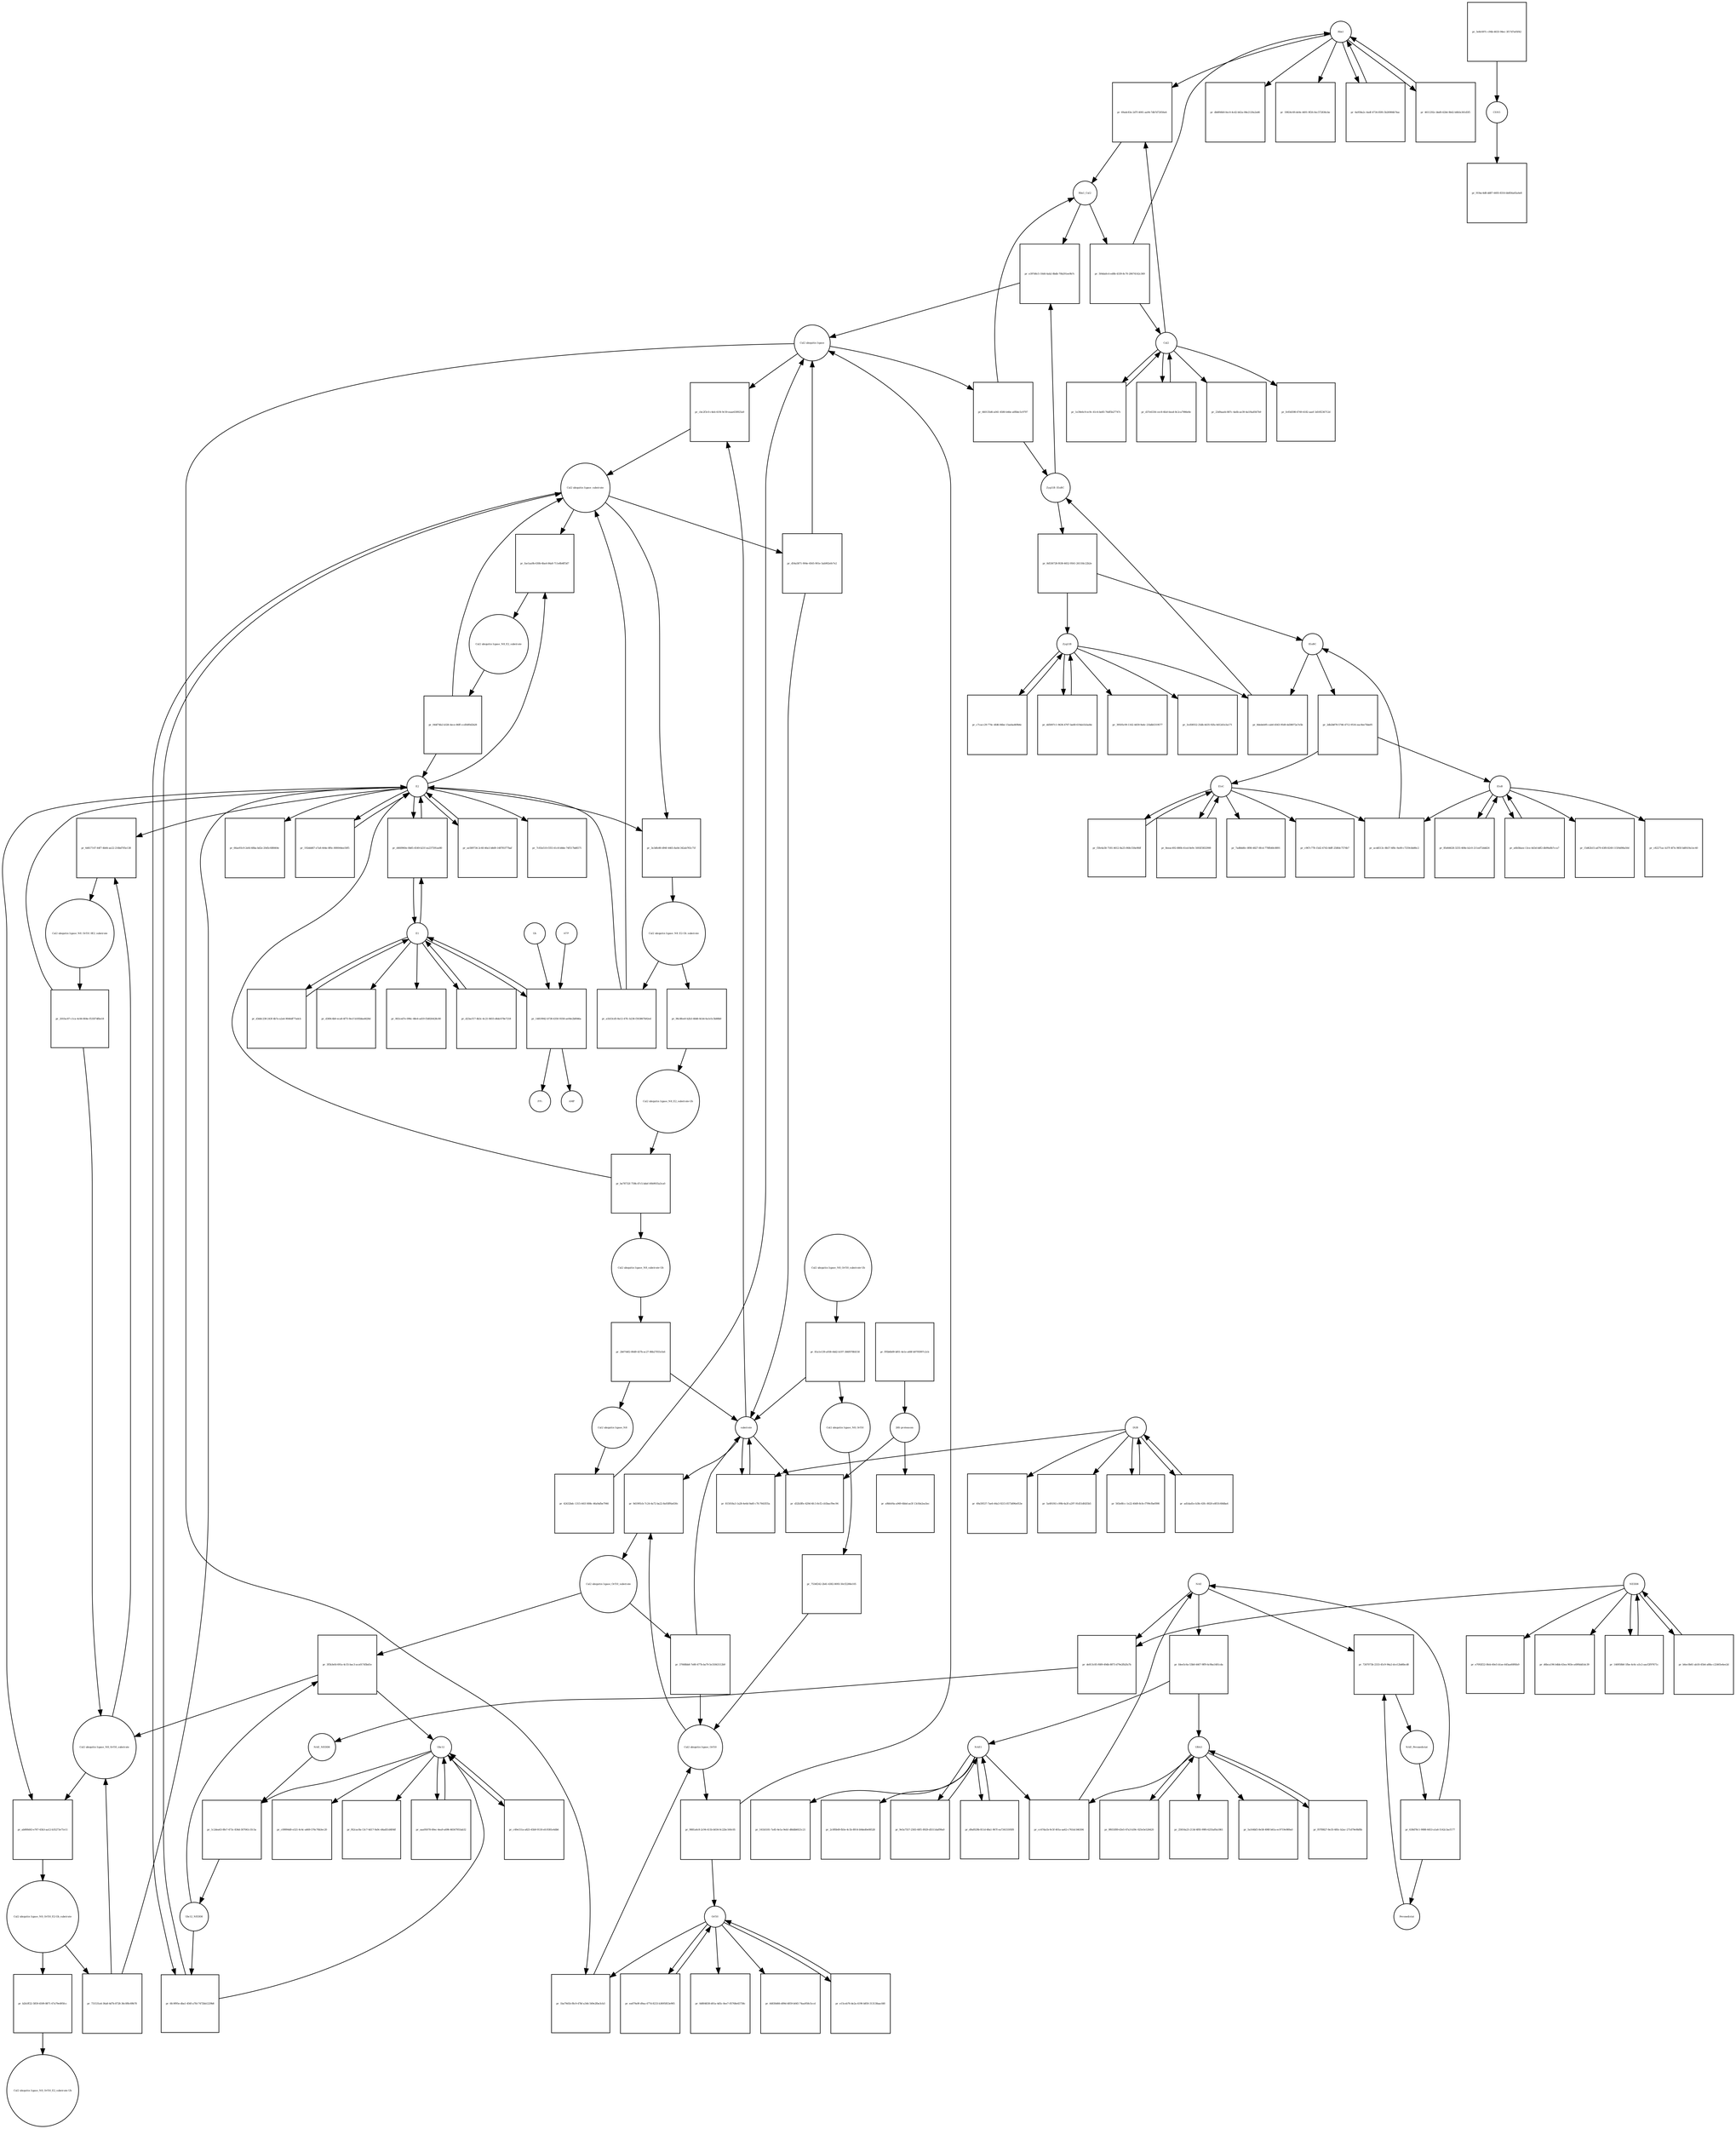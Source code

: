 strict digraph  {
Rbx1 [annotation="", bipartite=0, cls=macromolecule, fontsize=4, label=Rbx1, shape=circle];
"pr_69adc83e-2d7f-4001-aa94-7db7d72056e4" [annotation="", bipartite=1, cls=process, fontsize=4, label="pr_69adc83e-2d7f-4001-aa94-7db7d72056e4", shape=square];
Cul2 [annotation="", bipartite=0, cls=macromolecule, fontsize=4, label=Cul2, shape=circle];
Rbx1_Cul2 [annotation="", bipartite=0, cls=complex, fontsize=4, label=Rbx1_Cul2, shape=circle];
"Cul2 ubiquitin ligase_N8_Orf10_substrate" [annotation="", bipartite=0, cls=complex, fontsize=4, label="Cul2 ubiquitin ligase_N8_Orf10_substrate", shape=circle];
"pr_6d617147-44f7-4b64-ae22-216bd705e138" [annotation="", bipartite=1, cls=process, fontsize=4, label="pr_6d617147-44f7-4b64-ae22-216bd705e138", shape=square];
E2 [annotation="", bipartite=0, cls=macromolecule, fontsize=4, label=E2, shape=circle];
"Cul2 ubiquitin ligase_N8_Orf10_0E2_substrate" [annotation="", bipartite=0, cls=complex, fontsize=4, label="Cul2 ubiquitin ligase_N8_Orf10_0E2_substrate", shape=circle];
"Cul2 ubiquitin ligase_substrate" [annotation="", bipartite=0, cls=complex, fontsize=4, label="Cul2 ubiquitin ligase_substrate", shape=circle];
"pr_fae1aa9b-630b-4ba4-84a8-711e8b4ff3d7" [annotation="", bipartite=1, cls=process, fontsize=4, label="pr_fae1aa9b-630b-4ba4-84a8-711e8b4ff3d7", shape=square];
"Cul2 ubiquitin ligase_N8_E2_substrate" [annotation="", bipartite=0, cls=complex, fontsize=4, label="Cul2 ubiquitin ligase_N8_E2_substrate", shape=circle];
"Cul2 ubiquitin ligase_Orf10" [annotation="", bipartite=0, cls=complex, fontsize=4, label="Cul2 ubiquitin ligase_Orf10", shape=circle];
"pr_9d1995cb-7c24-4a72-ba22-8a93ff6a630c" [annotation="", bipartite=1, cls=process, fontsize=4, label="pr_9d1995cb-7c24-4a72-ba22-8a93ff6a630c", shape=square];
substrate [annotation="", bipartite=0, cls=macromolecule, fontsize=4, label=substrate, shape=circle];
"Cul2 ubiquitin ligase_Orf10_substrate" [annotation="", bipartite=0, cls=complex, fontsize=4, label="Cul2 ubiquitin ligase_Orf10_substrate", shape=circle];
"pr_3f5b3efd-691a-4c55-bac3-aca017d5bd1e" [annotation="", bipartite=1, cls=process, fontsize=4, label="pr_3f5b3efd-691a-4c55-bac3-aca017d5bd1e", shape=square];
Ubc12_NEDD8 [annotation="", bipartite=0, cls=complex, fontsize=4, label=Ubc12_NEDD8, shape=circle];
Ubc12 [annotation="", bipartite=0, cls=macromolecule, fontsize=4, label=Ubc12, shape=circle];
"pr_cbc2f3c0-c4eb-41f4-9c59-eaae630925a9" [annotation="", bipartite=1, cls=process, fontsize=4, label="pr_cbc2f3c0-c4eb-41f4-9c59-eaae630925a9", shape=square];
"Cul2 ubiquitin ligase" [annotation="", bipartite=0, cls=complex, fontsize=4, label="Cul2 ubiquitin ligase", shape=circle];
"pr_6fc9f95e-dba1-456f-a7fd-7472bb1229b8" [annotation="", bipartite=1, cls=process, fontsize=4, label="pr_6fc9f95e-dba1-456f-a7fd-7472bb1229b8", shape=square];
EloB [annotation="", bipartite=0, cls=macromolecule, fontsize=4, label=EloB, shape=circle];
"pr_acdd513c-8b57-4f8c-9a49-c7259cbb86c2" [annotation="", bipartite=1, cls=process, fontsize=4, label="pr_acdd513c-8b57-4f8c-9a49-c7259cbb86c2", shape=square];
EloC [annotation="", bipartite=0, cls=macromolecule, fontsize=4, label=EloC, shape=circle];
EloBC [annotation="", bipartite=0, cls=complex, fontsize=4, label=EloBC, shape=circle];
"pr_8dedeb95-cab0-4563-9549-4d38072a7e5b" [annotation="", bipartite=1, cls=process, fontsize=4, label="pr_8dedeb95-cab0-4563-9549-4d38072a7e5b", shape=square];
Zyg11B [annotation="", bipartite=0, cls=macromolecule, fontsize=4, label=Zyg11B, shape=circle];
Zyg11B_EloBC [annotation="", bipartite=0, cls=complex, fontsize=4, label=Zyg11B_EloBC, shape=circle];
"pr_e397d6c5-10d4-4ab2-8bdb-70b291ee9b7c" [annotation="", bipartite=1, cls=process, fontsize=4, label="pr_e397d6c5-10d4-4ab2-8bdb-70b291ee9b7c", shape=square];
NAE1 [annotation="", bipartite=0, cls=macromolecule, fontsize=4, label=NAE1, shape=circle];
"pr_cc67da1b-9c5f-401a-aa62-c761dc546304" [annotation="", bipartite=1, cls=process, fontsize=4, label="pr_cc67da1b-9c5f-401a-aa62-c761dc546304", shape=square];
UBA3 [annotation="", bipartite=0, cls=macromolecule, fontsize=4, label=UBA3, shape=circle];
NAE [annotation="", bipartite=0, cls=complex, fontsize=4, label=NAE, shape=circle];
"pr_7267073b-2333-45c9-94a2-dce12bd6bcd8" [annotation="", bipartite=1, cls=process, fontsize=4, label="pr_7267073b-2333-45c9-94a2-dce12bd6bcd8", shape=square];
Pevonedistat [annotation="", bipartite=0, cls="simple chemical", fontsize=4, label=Pevonedistat, shape=circle];
NAE_Pevonedistat [annotation="", bipartite=0, cls=complex, fontsize=4, label=NAE_Pevonedistat, shape=circle];
NEDD8 [annotation="", bipartite=0, cls=macromolecule, fontsize=4, label=NEDD8, shape=circle];
"pr_de813c85-f689-49db-8873-d79e2fb2fa7b" [annotation="", bipartite=1, cls=process, fontsize=4, label="pr_de813c85-f689-49db-8873-d79e2fb2fa7b", shape=square];
NAE_NEDD8 [annotation="", bipartite=0, cls=complex, fontsize=4, label=NAE_NEDD8, shape=circle];
"pr_1ba79d1b-f8c9-47bf-a344-549e2fbe3cb3" [annotation="", bipartite=1, cls=process, fontsize=4, label="pr_1ba79d1b-f8c9-47bf-a344-549e2fbe3cb3", shape=square];
Orf10 [annotation="", bipartite=0, cls=macromolecule, fontsize=4, label=Orf10, shape=circle];
"pr_1c2dea63-8fe7-473c-834d-307041c1fc5a" [annotation="", bipartite=1, cls=process, fontsize=4, label="pr_1c2dea63-8fe7-473c-834d-307041c1fc5a", shape=square];
"26S-proteasom" [annotation="", bipartite=0, cls=complex, fontsize=4, label="26S-proteasom", shape=circle];
"pr_a9bfef4a-a949-4bbd-ae3f-13cfde2ea5ec" [annotation="", bipartite=1, cls=process, fontsize=4, label="pr_a9bfef4a-a949-4bbd-ae3f-13cfde2ea5ec", shape=square];
CSN5 [annotation="", bipartite=0, cls=complex, fontsize=4, label=CSN5, shape=circle];
"pr_919ac4d8-dd87-4493-8316-bb856a65a4e8" [annotation="", bipartite=1, cls=process, fontsize=4, label="pr_919ac4d8-dd87-4493-8316-bb856a65a4e8", shape=square];
"pr_23d9aaeb-887c-4a6b-ae39-4a1f4a8567b9" [annotation="", bipartite=1, cls=process, fontsize=4, label="pr_23d9aaeb-887c-4a6b-ae39-4a1f4a8567b9", shape=square];
"pr_fe93d598-6749-4182-aaef-3d10f236712d" [annotation="", bipartite=1, cls=process, fontsize=4, label="pr_fe93d598-6749-4182-aaef-3d10f236712d", shape=square];
DUB [annotation="", bipartite=0, cls=macromolecule, fontsize=4, label=DUB, shape=circle];
"pr_49a59537-7ae6-44a3-9215-0573d96e053e" [annotation="", bipartite=1, cls=process, fontsize=4, label="pr_49a59537-7ae6-44a3-9215-0573d96e053e", shape=square];
"pr_5a491f41-c99b-4a3f-a297-91d51dfd35b5" [annotation="", bipartite=1, cls=process, fontsize=4, label="pr_5a491f41-c99b-4a3f-a297-91d51dfd35b5", shape=square];
E1 [annotation="", bipartite=0, cls=macromolecule, fontsize=4, label=E1, shape=circle];
"pr_d369c4b0-eca8-4f75-9ecf-b185bba4628d" [annotation="", bipartite=1, cls=process, fontsize=4, label="pr_d369c4b0-eca8-4f75-9ecf-b185bba4628d", shape=square];
"pr_063ced7e-096c-48e4-ad19-f3d026428c80" [annotation="", bipartite=1, cls=process, fontsize=4, label="pr_063ced7e-096c-48e4-ad19-f3d026428c80", shape=square];
"pr_7c83e510-f355-41c8-b8de-74f517bd6571" [annotation="", bipartite=1, cls=process, fontsize=4, label="pr_7c83e510-f355-41c8-b8de-74f517bd6571", shape=square];
"pr_66ae93c9-2efd-48ba-bd2e-20d5c688464c" [annotation="", bipartite=1, cls=process, fontsize=4, label="pr_66ae93c9-2efd-48ba-bd2e-20d5c688464c", shape=square];
"pr_15d62b15-ad79-43f8-8249-115f4d98a50d" [annotation="", bipartite=1, cls=process, fontsize=4, label="pr_15d62b15-ad79-43f8-8249-115f4d98a50d", shape=square];
"pr_c82271ac-b37f-4f7e-985f-bdf419a1ec40" [annotation="", bipartite=1, cls=process, fontsize=4, label="pr_c82271ac-b37f-4f7e-985f-bdf419a1ec40", shape=square];
"pr_7ad8dd0c-0f80-4827-8fcd-778fb48c8891" [annotation="", bipartite=1, cls=process, fontsize=4, label="pr_7ad8dd0c-0f80-4827-8fcd-778fb48c8891", shape=square];
"pr_c967c778-15d2-4743-8dff-258fdc7574b7" [annotation="", bipartite=1, cls=process, fontsize=4, label="pr_c967c778-15d2-4743-8dff-258fdc7574b7", shape=square];
"pr_141b5181-7a45-4e1a-9eb1-d8ddb6021c21" [annotation="", bipartite=1, cls=process, fontsize=4, label="pr_141b5181-7a45-4e1a-9eb1-d8ddb6021c21", shape=square];
"pr_2c0f0b49-fb5e-4c1b-8914-b9ded0e08528" [annotation="", bipartite=1, cls=process, fontsize=4, label="pr_2c0f0b49-fb5e-4c1b-8914-b9ded0e08528", shape=square];
"pr_e7092f22-0feb-40e5-b1ae-445aa60f6fa9" [annotation="", bipartite=1, cls=process, fontsize=4, label="pr_e7092f22-0feb-40e5-b1ae-445aa60f6fa9", shape=square];
"pr_d6bca196-b4bb-43ea-903e-a49f4dd1dc39" [annotation="", bipartite=1, cls=process, fontsize=4, label="pr_d6bca196-b4bb-43ea-903e-a49f4dd1dc39", shape=square];
"pr_0d804838-d01a-4d5c-8ee7-05768e45738c" [annotation="", bipartite=1, cls=process, fontsize=4, label="pr_0d804838-d01a-4d5c-8ee7-05768e45738c", shape=square];
"pr_44830d66-d09d-4859-b045-74aa958c5ccd" [annotation="", bipartite=1, cls=process, fontsize=4, label="pr_44830d66-d09d-4859-b045-74aa958c5ccd", shape=square];
"pr_db6f66b9-0ec0-4cd2-b62a-08e2120a2ed6" [annotation="", bipartite=1, cls=process, fontsize=4, label="pr_db6f66b9-0ec0-4cd2-b62a-08e2120a2ed6", shape=square];
"pr_19824c49-de0e-4491-9f26-0ec572836cbe" [annotation="", bipartite=1, cls=process, fontsize=4, label="pr_19824c49-de0e-4491-9f26-0ec572836cbe", shape=square];
"pr_25816a25-213d-4f85-99f6-6255af0a1861" [annotation="", bipartite=1, cls=process, fontsize=4, label="pr_25816a25-213d-4f85-99f6-6255af0a1861", shape=square];
"pr_5a164bf3-8e58-498f-b61a-ec9719e989a0" [annotation="", bipartite=1, cls=process, fontsize=4, label="pr_5a164bf3-8e58-498f-b61a-ec9719e989a0", shape=square];
"pr_c09994d0-e321-4c4c-a669-576c76b3ec20" [annotation="", bipartite=1, cls=process, fontsize=4, label="pr_c09994d0-e321-4c4c-a669-576c76b3ec20", shape=square];
"pr_f62cac8a-13c7-4d17-9a9c-d4ad51d4f46f" [annotation="", bipartite=1, cls=process, fontsize=4, label="pr_f62cac8a-13c7-4d17-9a9c-d4ad51d4f46f", shape=square];
"pr_39505c09-1162-4459-9a6c-21bdb5319577" [annotation="", bipartite=1, cls=process, fontsize=4, label="pr_39505c09-1162-4459-9a6c-21bdb5319577", shape=square];
"pr_3cd58552-25db-4435-92fa-0d12d1e3a171" [annotation="", bipartite=1, cls=process, fontsize=4, label="pr_3cd58552-25db-4435-92fa-0d12d1e3a171", shape=square];
"pr_d32b3ffe-429d-4fc3-8cf2-cb5bacf9ec94" [annotation="", bipartite=1, cls=process, fontsize=4, label="pr_d32b3ffe-429d-4fc3-8cf2-cb5bacf9ec94", shape=square];
"Cul2 ubiquitin ligase_N8_Orf10_E2-Ub_substrate" [annotation="", bipartite=0, cls=complex, fontsize=4, label="Cul2 ubiquitin ligase_N8_Orf10_E2-Ub_substrate", shape=circle];
"pr_731531a4-36a8-4d7b-8728-36c0f8c69b78" [annotation="", bipartite=1, cls=process, fontsize=4, label="pr_731531a4-36a8-4d7b-8728-36c0f8c69b78", shape=square];
"Cul2 ubiquitin ligase_N8_E2-Ub_substrate" [annotation="", bipartite=0, cls=complex, fontsize=4, label="Cul2 ubiquitin ligase_N8_E2-Ub_substrate", shape=circle];
"pr_a1b53cd5-8a12-47fc-b236-f303867b92ed" [annotation="", bipartite=1, cls=process, fontsize=4, label="pr_a1b53cd5-8a12-47fc-b236-f303867b92ed", shape=square];
"pr_815018a3-1a28-4e6d-9a6f-c7fc7643f35a" [annotation="", bipartite=1, cls=process, fontsize=4, label="pr_815018a3-1a28-4e6d-9a6f-c7fc7643f35a", shape=square];
"pr_504da0c4-ed0b-4339-8c70-20674142c369" [annotation="", bipartite=1, cls=process, fontsize=4, label="pr_504da0c4-ed0b-4339-8c70-20674142c369", shape=square];
"pr_201fac87-c1ca-4c66-804e-f535f7dfbe18" [annotation="", bipartite=1, cls=process, fontsize=4, label="pr_201fac87-c1ca-4c66-804e-f535f7dfbe18", shape=square];
"pr_044f74b2-b326-4ece-86ff-ccd56f0d2b28" [annotation="", bipartite=1, cls=process, fontsize=4, label="pr_044f74b2-b326-4ece-86ff-ccd56f0d2b28", shape=square];
"Cul2 ubiquitin ligase_N8_E2_substrate-Ub" [annotation="", bipartite=0, cls=complex, fontsize=4, label="Cul2 ubiquitin ligase_N8_E2_substrate-Ub", shape=circle];
"pr_be78732f-759b-47c5-bdef-00b9935a3ca0" [annotation="", bipartite=1, cls=process, fontsize=4, label="pr_be78732f-759b-47c5-bdef-00b9935a3ca0", shape=square];
"Cul2 ubiquitin ligase_N8_substrate-Ub" [annotation="", bipartite=0, cls=complex, fontsize=4, label="Cul2 ubiquitin ligase_N8_substrate-Ub", shape=circle];
"pr_660135d6-a041-4580-b46e-a0fbbc5c9797" [annotation="", bipartite=1, cls=process, fontsize=4, label="pr_660135d6-a041-4580-b46e-a0fbbc5c9797", shape=square];
"Cul2 ubiquitin ligase_N8" [annotation="", bipartite=0, cls=complex, fontsize=4, label="Cul2 ubiquitin ligase_N8", shape=circle];
"pr_42432bdc-1315-441f-808c-46a9afbe7946" [annotation="", bipartite=1, cls=process, fontsize=4, label="pr_42432bdc-1315-441f-808c-46a9afbe7946", shape=square];
"pr_9881a6c8-2c94-411b-b034-0c22bc160c05" [annotation="", bipartite=1, cls=process, fontsize=4, label="pr_9881a6c8-2c94-411b-b034-0c22bc160c05", shape=square];
"Cul2 ubiquitin ligase_N8_Orf10" [annotation="", bipartite=0, cls=complex, fontsize=4, label="Cul2 ubiquitin ligase_N8_Orf10", shape=circle];
"pr_7534f242-2b41-4382-8093-50cf2280e105" [annotation="", bipartite=1, cls=process, fontsize=4, label="pr_7534f242-2b41-4382-8093-50cf2280e105", shape=square];
"pr_37668bb8-7e80-477b-ba79-5e31843112b9" [annotation="", bipartite=1, cls=process, fontsize=4, label="pr_37668bb8-7e80-477b-ba79-5e31843112b9", shape=square];
"Cul2 ubiquitin ligase_N8_Orf10_substrate-Ub" [annotation="", bipartite=0, cls=complex, fontsize=4, label="Cul2 ubiquitin ligase_N8_Orf10_substrate-Ub", shape=circle];
"pr_81a1e139-a938-44d2-b197-366f078fd158" [annotation="", bipartite=1, cls=process, fontsize=4, label="pr_81a1e139-a938-44d2-b197-366f078fd158", shape=square];
"pr_d54a5871-904e-4565-901e-5ab902efe7e2" [annotation="", bipartite=1, cls=process, fontsize=4, label="pr_d54a5871-904e-4565-901e-5ab902efe7e2", shape=square];
"pr_2b0744f2-80d9-437b-ac27-86b27055cfa6" [annotation="", bipartite=1, cls=process, fontsize=4, label="pr_2b0744f2-80d9-437b-ac27-86b27055cfa6", shape=square];
"pr_2db2b878-5746-4712-9516-eac8ee7bbef0" [annotation="", bipartite=1, cls=process, fontsize=4, label="pr_2db2b878-5746-4712-9516-eac8ee7bbef0", shape=square];
"pr_8d536728-f638-4652-9561-2611fdc22b2e" [annotation="", bipartite=1, cls=process, fontsize=4, label="pr_8d536728-f638-4652-9561-2611fdc22b2e", shape=square];
"pr_fdee5c6a-53b8-4467-9ff9-4c9ba1481cda" [annotation="", bipartite=1, cls=process, fontsize=4, label="pr_fdee5c6a-53b8-4467-9ff9-4c9ba1481cda", shape=square];
"pr_638d78c1-9088-4453-a1a6-5142c3acf177" [annotation="", bipartite=1, cls=process, fontsize=4, label="pr_638d78c1-9088-4453-a1a6-5142c3acf177", shape=square];
"pr_f95b6b09-bf01-4e1e-a68f-b9795997c2cb" [annotation="", bipartite=1, cls=process, fontsize=4, label="pr_f95b6b09-bf01-4e1e-a68f-b9795997c2cb", shape=square];
"pr_5e8c697c-c94b-4633-94ec-3f17d7a05f42" [annotation="", bipartite=1, cls=process, fontsize=4, label="pr_5e8c697c-c94b-4633-94ec-3f17d7a05f42", shape=square];
"pr_1e39e6c9-ec9c-41c6-be85-76df5b27747c" [annotation="", bipartite=1, cls=process, fontsize=4, label="pr_1e39e6c9-ec9c-41c6-be85-76df5b27747c", shape=square];
"pr_565e8fcc-1e22-40d9-8cfe-f799cfbef098" [annotation="", bipartite=1, cls=process, fontsize=4, label="pr_565e8fcc-1e22-40d9-8cfe-f799cfbef098", shape=square];
"pr_d23acf17-4b3c-4c21-8455-d6dc678e7218" [annotation="", bipartite=1, cls=process, fontsize=4, label="pr_d23acf17-4b3c-4c21-8455-d6dc678e7218", shape=square];
"pr_192ddd67-e7a8-444e-8f6c-800044ee50f5" [annotation="", bipartite=1, cls=process, fontsize=4, label="pr_192ddd67-e7a8-444e-8f6c-800044ee50f5", shape=square];
"pr_85d44628-3255-408e-b2c0-211ed72ddd24" [annotation="", bipartite=1, cls=process, fontsize=4, label="pr_85d44628-3255-408e-b2c0-211ed72ddd24", shape=square];
"pr_f3fe4a58-7181-4612-8a25-068c556e9fdf" [annotation="", bipartite=1, cls=process, fontsize=4, label="pr_f3fe4a58-7181-4612-8a25-068c556e9fdf", shape=square];
"pr_9e5a7557-2583-40f1-8929-d5511daf99a9" [annotation="", bipartite=1, cls=process, fontsize=4, label="pr_9e5a7557-2583-40f1-8929-d5511daf99a9", shape=square];
"pr_146958b0-1fbe-4c6c-a5c2-aacf2f97671c" [annotation="", bipartite=1, cls=process, fontsize=4, label="pr_146958b0-1fbe-4c6c-a5c2-aacf2f97671c", shape=square];
"pr_e15ceb76-de2a-4190-b850-313138aacfd0" [annotation="", bipartite=1, cls=process, fontsize=4, label="pr_e15ceb76-de2a-4190-b850-313138aacfd0", shape=square];
"pr_6a958a2c-4adf-4734-85f6-5b26984b74ac" [annotation="", bipartite=1, cls=process, fontsize=4, label="pr_6a958a2c-4adf-4734-85f6-5b26984b74ac", shape=square];
"pr_f07f8827-8e35-485c-b2ac-271d79e9bf8b" [annotation="", bipartite=1, cls=process, fontsize=4, label="pr_f07f8827-8e35-485c-b2ac-271d79e9bf8b", shape=square];
"pr_aaa95078-49ec-4ea9-a696-46567955ab32" [annotation="", bipartite=1, cls=process, fontsize=4, label="pr_aaa95078-49ec-4ea9-a696-46567955ab32", shape=square];
"pr_c7cacc29-774c-4fd6-84be-15aeba469b6c" [annotation="", bipartite=1, cls=process, fontsize=4, label="pr_c7cacc29-774c-4fd6-84be-15aeba469b6c", shape=square];
"pr_d37e6334-cec8-4fa0-bea4-8c2ca7986e8e" [annotation="", bipartite=1, cls=process, fontsize=4, label="pr_d37e6334-cec8-4fa0-bea4-8c2ca7986e8e", shape=square];
"pr_ad1dad1e-b3fe-43fc-8020-e8f1fc68dba4" [annotation="", bipartite=1, cls=process, fontsize=4, label="pr_ad1dad1e-b3fe-43fc-8020-e8f1fc68dba4", shape=square];
"pr_d3ddc238-243f-4b7a-a2a4-9046df77adcb" [annotation="", bipartite=1, cls=process, fontsize=4, label="pr_d3ddc238-243f-4b7a-a2a4-9046df77adcb", shape=square];
"pr_ae589734-2c40-46e3-b8d9-148781f77baf" [annotation="", bipartite=1, cls=process, fontsize=4, label="pr_ae589734-2c40-46e3-b8d9-148781f77baf", shape=square];
"pr_a6b58aee-13ce-4d3d-bdf2-db99a8b7cca7" [annotation="", bipartite=1, cls=process, fontsize=4, label="pr_a6b58aee-13ce-4d3d-bdf2-db99a8b7cca7", shape=square];
"pr_8eeac492-880b-41ed-8e9c-5692f3832900" [annotation="", bipartite=1, cls=process, fontsize=4, label="pr_8eeac492-880b-41ed-8e9c-5692f3832900", shape=square];
"pr_d9af029b-811d-48a1-967f-ea73415595f8" [annotation="", bipartite=1, cls=process, fontsize=4, label="pr_d9af029b-811d-48a1-967f-ea73415595f8", shape=square];
"pr_b6ec0b61-ab18-45b4-a88a-c22465e4ee2d" [annotation="", bipartite=1, cls=process, fontsize=4, label="pr_b6ec0b61-ab18-45b4-a88a-c22465e4ee2d", shape=square];
"pr_ea679a9f-d9aa-477d-8233-b3695853e905" [annotation="", bipartite=1, cls=process, fontsize=4, label="pr_ea679a9f-d9aa-477d-8233-b3695853e905", shape=square];
"pr_4611292c-bbd9-42b4-9b42-b8b5e361d5f5" [annotation="", bipartite=1, cls=process, fontsize=4, label="pr_4611292c-bbd9-42b4-9b42-b8b5e361d5f5", shape=square];
"pr_9f655f89-d3e5-47a3-b39c-025e5e526420" [annotation="", bipartite=1, cls=process, fontsize=4, label="pr_9f655f89-d3e5-47a3-b39c-025e5e526420", shape=square];
"pr_c49e151a-a825-45b9-9118-efc9381e4db6" [annotation="", bipartite=1, cls=process, fontsize=4, label="pr_c49e151a-a825-45b9-9118-efc9381e4db6", shape=square];
"pr_dd5007c1-9436-4767-ba68-619ab1b3ad4c" [annotation="", bipartite=1, cls=process, fontsize=4, label="pr_dd5007c1-9436-4767-ba68-619ab1b3ad4c", shape=square];
"pr_14819942-b738-4350-9358-ae04e2bf846a" [annotation="", bipartite=1, cls=process, fontsize=4, label="pr_14819942-b738-4350-9358-ae04e2bf846a", shape=square];
Ub [annotation="", bipartite=0, cls="simple chemical", fontsize=4, label=Ub, shape=circle];
ATP [annotation="", bipartite=0, cls="simple chemical", fontsize=4, label=ATP, shape=circle];
AMP [annotation="", bipartite=0, cls="simple chemical", fontsize=4, label=AMP, shape=circle];
PPi [annotation="", bipartite=0, cls="simple chemical", fontsize=4, label=PPi, shape=circle];
"pr_d460960e-0b85-4549-b21f-ea237591ae80" [annotation="", bipartite=1, cls=process, fontsize=4, label="pr_d460960e-0b85-4549-b21f-ea237591ae80", shape=square];
"pr_ab800d43-e767-43b3-aa12-b35273e71e11" [annotation="", bipartite=1, cls=process, fontsize=4, label="pr_ab800d43-e767-43b3-aa12-b35273e71e11", shape=square];
"pr_3e3dfe80-d94f-4465-8a0d-342ab765c71f" [annotation="", bipartite=1, cls=process, fontsize=4, label="pr_3e3dfe80-d94f-4465-8a0d-342ab765c71f", shape=square];
"pr_96c8fee0-b2b3-48d6-8cb4-6a1e5c5b88b0" [annotation="", bipartite=1, cls=process, fontsize=4, label="pr_96c8fee0-b2b3-48d6-8cb4-6a1e5c5b88b0", shape=square];
"pr_b2b1ff22-5859-4509-8871-67a79e495fcc" [annotation="", bipartite=1, cls=process, fontsize=4, label="pr_b2b1ff22-5859-4509-8871-67a79e495fcc", shape=square];
"Cul2 ubiquitin ligase_N8_Orf10_E2_substrate-Ub" [annotation="", bipartite=0, cls=complex, fontsize=4, label="Cul2 ubiquitin ligase_N8_Orf10_E2_substrate-Ub", shape=circle];
Rbx1 -> "pr_69adc83e-2d7f-4001-aa94-7db7d72056e4"  [annotation="", interaction_type=consumption];
Rbx1 -> "pr_db6f66b9-0ec0-4cd2-b62a-08e2120a2ed6"  [annotation="", interaction_type=consumption];
Rbx1 -> "pr_19824c49-de0e-4491-9f26-0ec572836cbe"  [annotation="", interaction_type=consumption];
Rbx1 -> "pr_6a958a2c-4adf-4734-85f6-5b26984b74ac"  [annotation="", interaction_type=consumption];
Rbx1 -> "pr_4611292c-bbd9-42b4-9b42-b8b5e361d5f5"  [annotation="", interaction_type=consumption];
"pr_69adc83e-2d7f-4001-aa94-7db7d72056e4" -> Rbx1_Cul2  [annotation="", interaction_type=production];
Cul2 -> "pr_69adc83e-2d7f-4001-aa94-7db7d72056e4"  [annotation="", interaction_type=consumption];
Cul2 -> "pr_23d9aaeb-887c-4a6b-ae39-4a1f4a8567b9"  [annotation="", interaction_type=consumption];
Cul2 -> "pr_fe93d598-6749-4182-aaef-3d10f236712d"  [annotation="", interaction_type=consumption];
Cul2 -> "pr_1e39e6c9-ec9c-41c6-be85-76df5b27747c"  [annotation="", interaction_type=consumption];
Cul2 -> "pr_d37e6334-cec8-4fa0-bea4-8c2ca7986e8e"  [annotation="", interaction_type=consumption];
Rbx1_Cul2 -> "pr_e397d6c5-10d4-4ab2-8bdb-70b291ee9b7c"  [annotation="", interaction_type=consumption];
Rbx1_Cul2 -> "pr_504da0c4-ed0b-4339-8c70-20674142c369"  [annotation="", interaction_type=consumption];
"Cul2 ubiquitin ligase_N8_Orf10_substrate" -> "pr_6d617147-44f7-4b64-ae22-216bd705e138"  [annotation="", interaction_type=consumption];
"Cul2 ubiquitin ligase_N8_Orf10_substrate" -> "pr_ab800d43-e767-43b3-aa12-b35273e71e11"  [annotation="", interaction_type=consumption];
"pr_6d617147-44f7-4b64-ae22-216bd705e138" -> "Cul2 ubiquitin ligase_N8_Orf10_0E2_substrate"  [annotation="", interaction_type=production];
E2 -> "pr_6d617147-44f7-4b64-ae22-216bd705e138"  [annotation="", interaction_type=consumption];
E2 -> "pr_fae1aa9b-630b-4ba4-84a8-711e8b4ff3d7"  [annotation="", interaction_type=consumption];
E2 -> "pr_7c83e510-f355-41c8-b8de-74f517bd6571"  [annotation="", interaction_type=consumption];
E2 -> "pr_66ae93c9-2efd-48ba-bd2e-20d5c688464c"  [annotation="", interaction_type=consumption];
E2 -> "pr_192ddd67-e7a8-444e-8f6c-800044ee50f5"  [annotation="", interaction_type=consumption];
E2 -> "pr_ae589734-2c40-46e3-b8d9-148781f77baf"  [annotation="", interaction_type=consumption];
E2 -> "pr_d460960e-0b85-4549-b21f-ea237591ae80"  [annotation="", interaction_type=consumption];
E2 -> "pr_ab800d43-e767-43b3-aa12-b35273e71e11"  [annotation="", interaction_type=consumption];
E2 -> "pr_3e3dfe80-d94f-4465-8a0d-342ab765c71f"  [annotation="", interaction_type=consumption];
"Cul2 ubiquitin ligase_N8_Orf10_0E2_substrate" -> "pr_201fac87-c1ca-4c66-804e-f535f7dfbe18"  [annotation="", interaction_type=consumption];
"Cul2 ubiquitin ligase_substrate" -> "pr_fae1aa9b-630b-4ba4-84a8-711e8b4ff3d7"  [annotation="", interaction_type=consumption];
"Cul2 ubiquitin ligase_substrate" -> "pr_6fc9f95e-dba1-456f-a7fd-7472bb1229b8"  [annotation="", interaction_type=consumption];
"Cul2 ubiquitin ligase_substrate" -> "pr_d54a5871-904e-4565-901e-5ab902efe7e2"  [annotation="", interaction_type=consumption];
"Cul2 ubiquitin ligase_substrate" -> "pr_3e3dfe80-d94f-4465-8a0d-342ab765c71f"  [annotation="", interaction_type=consumption];
"pr_fae1aa9b-630b-4ba4-84a8-711e8b4ff3d7" -> "Cul2 ubiquitin ligase_N8_E2_substrate"  [annotation="", interaction_type=production];
"Cul2 ubiquitin ligase_N8_E2_substrate" -> "pr_044f74b2-b326-4ece-86ff-ccd56f0d2b28"  [annotation="", interaction_type=consumption];
"Cul2 ubiquitin ligase_Orf10" -> "pr_9d1995cb-7c24-4a72-ba22-8a93ff6a630c"  [annotation="", interaction_type=consumption];
"Cul2 ubiquitin ligase_Orf10" -> "pr_9881a6c8-2c94-411b-b034-0c22bc160c05"  [annotation="", interaction_type=consumption];
"pr_9d1995cb-7c24-4a72-ba22-8a93ff6a630c" -> "Cul2 ubiquitin ligase_Orf10_substrate"  [annotation="", interaction_type=production];
substrate -> "pr_9d1995cb-7c24-4a72-ba22-8a93ff6a630c"  [annotation="", interaction_type=consumption];
substrate -> "pr_cbc2f3c0-c4eb-41f4-9c59-eaae630925a9"  [annotation="", interaction_type=consumption];
substrate -> "pr_d32b3ffe-429d-4fc3-8cf2-cb5bacf9ec94"  [annotation="", interaction_type=consumption];
substrate -> "pr_815018a3-1a28-4e6d-9a6f-c7fc7643f35a"  [annotation="", interaction_type=consumption];
"Cul2 ubiquitin ligase_Orf10_substrate" -> "pr_3f5b3efd-691a-4c55-bac3-aca017d5bd1e"  [annotation="", interaction_type=consumption];
"Cul2 ubiquitin ligase_Orf10_substrate" -> "pr_37668bb8-7e80-477b-ba79-5e31843112b9"  [annotation="", interaction_type=consumption];
"pr_3f5b3efd-691a-4c55-bac3-aca017d5bd1e" -> "Cul2 ubiquitin ligase_N8_Orf10_substrate"  [annotation="", interaction_type=production];
"pr_3f5b3efd-691a-4c55-bac3-aca017d5bd1e" -> Ubc12  [annotation="", interaction_type=production];
Ubc12_NEDD8 -> "pr_3f5b3efd-691a-4c55-bac3-aca017d5bd1e"  [annotation="", interaction_type=consumption];
Ubc12_NEDD8 -> "pr_6fc9f95e-dba1-456f-a7fd-7472bb1229b8"  [annotation="", interaction_type=consumption];
Ubc12 -> "pr_1c2dea63-8fe7-473c-834d-307041c1fc5a"  [annotation="", interaction_type=consumption];
Ubc12 -> "pr_c09994d0-e321-4c4c-a669-576c76b3ec20"  [annotation="", interaction_type=consumption];
Ubc12 -> "pr_f62cac8a-13c7-4d17-9a9c-d4ad51d4f46f"  [annotation="", interaction_type=consumption];
Ubc12 -> "pr_aaa95078-49ec-4ea9-a696-46567955ab32"  [annotation="", interaction_type=consumption];
Ubc12 -> "pr_c49e151a-a825-45b9-9118-efc9381e4db6"  [annotation="", interaction_type=consumption];
"pr_cbc2f3c0-c4eb-41f4-9c59-eaae630925a9" -> "Cul2 ubiquitin ligase_substrate"  [annotation="", interaction_type=production];
"Cul2 ubiquitin ligase" -> "pr_cbc2f3c0-c4eb-41f4-9c59-eaae630925a9"  [annotation="", interaction_type=consumption];
"Cul2 ubiquitin ligase" -> "pr_1ba79d1b-f8c9-47bf-a344-549e2fbe3cb3"  [annotation="", interaction_type=consumption];
"Cul2 ubiquitin ligase" -> "pr_660135d6-a041-4580-b46e-a0fbbc5c9797"  [annotation="", interaction_type=consumption];
"pr_6fc9f95e-dba1-456f-a7fd-7472bb1229b8" -> "Cul2 ubiquitin ligase_substrate"  [annotation="", interaction_type=production];
"pr_6fc9f95e-dba1-456f-a7fd-7472bb1229b8" -> Ubc12  [annotation="", interaction_type=production];
EloB -> "pr_acdd513c-8b57-4f8c-9a49-c7259cbb86c2"  [annotation="", interaction_type=consumption];
EloB -> "pr_15d62b15-ad79-43f8-8249-115f4d98a50d"  [annotation="", interaction_type=consumption];
EloB -> "pr_c82271ac-b37f-4f7e-985f-bdf419a1ec40"  [annotation="", interaction_type=consumption];
EloB -> "pr_85d44628-3255-408e-b2c0-211ed72ddd24"  [annotation="", interaction_type=consumption];
EloB -> "pr_a6b58aee-13ce-4d3d-bdf2-db99a8b7cca7"  [annotation="", interaction_type=consumption];
"pr_acdd513c-8b57-4f8c-9a49-c7259cbb86c2" -> EloBC  [annotation="", interaction_type=production];
EloC -> "pr_acdd513c-8b57-4f8c-9a49-c7259cbb86c2"  [annotation="", interaction_type=consumption];
EloC -> "pr_7ad8dd0c-0f80-4827-8fcd-778fb48c8891"  [annotation="", interaction_type=consumption];
EloC -> "pr_c967c778-15d2-4743-8dff-258fdc7574b7"  [annotation="", interaction_type=consumption];
EloC -> "pr_f3fe4a58-7181-4612-8a25-068c556e9fdf"  [annotation="", interaction_type=consumption];
EloC -> "pr_8eeac492-880b-41ed-8e9c-5692f3832900"  [annotation="", interaction_type=consumption];
EloBC -> "pr_8dedeb95-cab0-4563-9549-4d38072a7e5b"  [annotation="", interaction_type=consumption];
EloBC -> "pr_2db2b878-5746-4712-9516-eac8ee7bbef0"  [annotation="", interaction_type=consumption];
"pr_8dedeb95-cab0-4563-9549-4d38072a7e5b" -> Zyg11B_EloBC  [annotation="", interaction_type=production];
Zyg11B -> "pr_8dedeb95-cab0-4563-9549-4d38072a7e5b"  [annotation="", interaction_type=consumption];
Zyg11B -> "pr_39505c09-1162-4459-9a6c-21bdb5319577"  [annotation="", interaction_type=consumption];
Zyg11B -> "pr_3cd58552-25db-4435-92fa-0d12d1e3a171"  [annotation="", interaction_type=consumption];
Zyg11B -> "pr_c7cacc29-774c-4fd6-84be-15aeba469b6c"  [annotation="", interaction_type=consumption];
Zyg11B -> "pr_dd5007c1-9436-4767-ba68-619ab1b3ad4c"  [annotation="", interaction_type=consumption];
Zyg11B_EloBC -> "pr_e397d6c5-10d4-4ab2-8bdb-70b291ee9b7c"  [annotation="", interaction_type=consumption];
Zyg11B_EloBC -> "pr_8d536728-f638-4652-9561-2611fdc22b2e"  [annotation="", interaction_type=consumption];
"pr_e397d6c5-10d4-4ab2-8bdb-70b291ee9b7c" -> "Cul2 ubiquitin ligase"  [annotation="", interaction_type=production];
NAE1 -> "pr_cc67da1b-9c5f-401a-aa62-c761dc546304"  [annotation="", interaction_type=consumption];
NAE1 -> "pr_141b5181-7a45-4e1a-9eb1-d8ddb6021c21"  [annotation="", interaction_type=consumption];
NAE1 -> "pr_2c0f0b49-fb5e-4c1b-8914-b9ded0e08528"  [annotation="", interaction_type=consumption];
NAE1 -> "pr_9e5a7557-2583-40f1-8929-d5511daf99a9"  [annotation="", interaction_type=consumption];
NAE1 -> "pr_d9af029b-811d-48a1-967f-ea73415595f8"  [annotation="", interaction_type=consumption];
"pr_cc67da1b-9c5f-401a-aa62-c761dc546304" -> NAE  [annotation="", interaction_type=production];
UBA3 -> "pr_cc67da1b-9c5f-401a-aa62-c761dc546304"  [annotation="", interaction_type=consumption];
UBA3 -> "pr_25816a25-213d-4f85-99f6-6255af0a1861"  [annotation="", interaction_type=consumption];
UBA3 -> "pr_5a164bf3-8e58-498f-b61a-ec9719e989a0"  [annotation="", interaction_type=consumption];
UBA3 -> "pr_f07f8827-8e35-485c-b2ac-271d79e9bf8b"  [annotation="", interaction_type=consumption];
UBA3 -> "pr_9f655f89-d3e5-47a3-b39c-025e5e526420"  [annotation="", interaction_type=consumption];
NAE -> "pr_7267073b-2333-45c9-94a2-dce12bd6bcd8"  [annotation="", interaction_type=consumption];
NAE -> "pr_de813c85-f689-49db-8873-d79e2fb2fa7b"  [annotation="", interaction_type=consumption];
NAE -> "pr_fdee5c6a-53b8-4467-9ff9-4c9ba1481cda"  [annotation="", interaction_type=consumption];
"pr_7267073b-2333-45c9-94a2-dce12bd6bcd8" -> NAE_Pevonedistat  [annotation="", interaction_type=production];
Pevonedistat -> "pr_7267073b-2333-45c9-94a2-dce12bd6bcd8"  [annotation="", interaction_type=consumption];
NAE_Pevonedistat -> "pr_638d78c1-9088-4453-a1a6-5142c3acf177"  [annotation="", interaction_type=consumption];
NEDD8 -> "pr_de813c85-f689-49db-8873-d79e2fb2fa7b"  [annotation="", interaction_type=consumption];
NEDD8 -> "pr_e7092f22-0feb-40e5-b1ae-445aa60f6fa9"  [annotation="", interaction_type=consumption];
NEDD8 -> "pr_d6bca196-b4bb-43ea-903e-a49f4dd1dc39"  [annotation="", interaction_type=consumption];
NEDD8 -> "pr_146958b0-1fbe-4c6c-a5c2-aacf2f97671c"  [annotation="", interaction_type=consumption];
NEDD8 -> "pr_b6ec0b61-ab18-45b4-a88a-c22465e4ee2d"  [annotation="", interaction_type=consumption];
"pr_de813c85-f689-49db-8873-d79e2fb2fa7b" -> NAE_NEDD8  [annotation="", interaction_type=production];
NAE_NEDD8 -> "pr_1c2dea63-8fe7-473c-834d-307041c1fc5a"  [annotation="", interaction_type=consumption];
"pr_1ba79d1b-f8c9-47bf-a344-549e2fbe3cb3" -> "Cul2 ubiquitin ligase_Orf10"  [annotation="", interaction_type=production];
Orf10 -> "pr_1ba79d1b-f8c9-47bf-a344-549e2fbe3cb3"  [annotation="", interaction_type=consumption];
Orf10 -> "pr_0d804838-d01a-4d5c-8ee7-05768e45738c"  [annotation="", interaction_type=consumption];
Orf10 -> "pr_44830d66-d09d-4859-b045-74aa958c5ccd"  [annotation="", interaction_type=consumption];
Orf10 -> "pr_e15ceb76-de2a-4190-b850-313138aacfd0"  [annotation="", interaction_type=consumption];
Orf10 -> "pr_ea679a9f-d9aa-477d-8233-b3695853e905"  [annotation="", interaction_type=consumption];
"pr_1c2dea63-8fe7-473c-834d-307041c1fc5a" -> Ubc12_NEDD8  [annotation="", interaction_type=production];
"26S-proteasom" -> "pr_a9bfef4a-a949-4bbd-ae3f-13cfde2ea5ec"  [annotation="", interaction_type=consumption];
"26S-proteasom" -> "pr_d32b3ffe-429d-4fc3-8cf2-cb5bacf9ec94"  [annotation="", interaction_type=catalysis];
CSN5 -> "pr_919ac4d8-dd87-4493-8316-bb856a65a4e8"  [annotation="", interaction_type=consumption];
DUB -> "pr_49a59537-7ae6-44a3-9215-0573d96e053e"  [annotation="", interaction_type=consumption];
DUB -> "pr_5a491f41-c99b-4a3f-a297-91d51dfd35b5"  [annotation="", interaction_type=consumption];
DUB -> "pr_815018a3-1a28-4e6d-9a6f-c7fc7643f35a"  [annotation="", interaction_type=catalysis];
DUB -> "pr_565e8fcc-1e22-40d9-8cfe-f799cfbef098"  [annotation="", interaction_type=consumption];
DUB -> "pr_ad1dad1e-b3fe-43fc-8020-e8f1fc68dba4"  [annotation="", interaction_type=consumption];
E1 -> "pr_d369c4b0-eca8-4f75-9ecf-b185bba4628d"  [annotation="", interaction_type=consumption];
E1 -> "pr_063ced7e-096c-48e4-ad19-f3d026428c80"  [annotation="", interaction_type=consumption];
E1 -> "pr_d23acf17-4b3c-4c21-8455-d6dc678e7218"  [annotation="", interaction_type=consumption];
E1 -> "pr_d3ddc238-243f-4b7a-a2a4-9046df77adcb"  [annotation="", interaction_type=consumption];
E1 -> "pr_14819942-b738-4350-9358-ae04e2bf846a"  [annotation="", interaction_type=consumption];
E1 -> "pr_d460960e-0b85-4549-b21f-ea237591ae80"  [annotation="", interaction_type=consumption];
"Cul2 ubiquitin ligase_N8_Orf10_E2-Ub_substrate" -> "pr_731531a4-36a8-4d7b-8728-36c0f8c69b78"  [annotation="", interaction_type=consumption];
"Cul2 ubiquitin ligase_N8_Orf10_E2-Ub_substrate" -> "pr_b2b1ff22-5859-4509-8871-67a79e495fcc"  [annotation="", interaction_type=consumption];
"pr_731531a4-36a8-4d7b-8728-36c0f8c69b78" -> "Cul2 ubiquitin ligase_N8_Orf10_substrate"  [annotation="", interaction_type=production];
"pr_731531a4-36a8-4d7b-8728-36c0f8c69b78" -> E2  [annotation="", interaction_type=production];
"Cul2 ubiquitin ligase_N8_E2-Ub_substrate" -> "pr_a1b53cd5-8a12-47fc-b236-f303867b92ed"  [annotation="", interaction_type=consumption];
"Cul2 ubiquitin ligase_N8_E2-Ub_substrate" -> "pr_96c8fee0-b2b3-48d6-8cb4-6a1e5c5b88b0"  [annotation="", interaction_type=consumption];
"pr_a1b53cd5-8a12-47fc-b236-f303867b92ed" -> "Cul2 ubiquitin ligase_substrate"  [annotation="", interaction_type=production];
"pr_a1b53cd5-8a12-47fc-b236-f303867b92ed" -> E2  [annotation="", interaction_type=production];
"pr_815018a3-1a28-4e6d-9a6f-c7fc7643f35a" -> substrate  [annotation="", interaction_type=production];
"pr_504da0c4-ed0b-4339-8c70-20674142c369" -> Cul2  [annotation="", interaction_type=production];
"pr_504da0c4-ed0b-4339-8c70-20674142c369" -> Rbx1  [annotation="", interaction_type=production];
"pr_201fac87-c1ca-4c66-804e-f535f7dfbe18" -> "Cul2 ubiquitin ligase_N8_Orf10_substrate"  [annotation="", interaction_type=production];
"pr_201fac87-c1ca-4c66-804e-f535f7dfbe18" -> E2  [annotation="", interaction_type=production];
"pr_044f74b2-b326-4ece-86ff-ccd56f0d2b28" -> E2  [annotation="", interaction_type=production];
"pr_044f74b2-b326-4ece-86ff-ccd56f0d2b28" -> "Cul2 ubiquitin ligase_substrate"  [annotation="", interaction_type=production];
"Cul2 ubiquitin ligase_N8_E2_substrate-Ub" -> "pr_be78732f-759b-47c5-bdef-00b9935a3ca0"  [annotation="", interaction_type=consumption];
"pr_be78732f-759b-47c5-bdef-00b9935a3ca0" -> "Cul2 ubiquitin ligase_N8_substrate-Ub"  [annotation="", interaction_type=production];
"pr_be78732f-759b-47c5-bdef-00b9935a3ca0" -> E2  [annotation="", interaction_type=production];
"Cul2 ubiquitin ligase_N8_substrate-Ub" -> "pr_2b0744f2-80d9-437b-ac27-86b27055cfa6"  [annotation="", interaction_type=consumption];
"pr_660135d6-a041-4580-b46e-a0fbbc5c9797" -> Rbx1_Cul2  [annotation="", interaction_type=production];
"pr_660135d6-a041-4580-b46e-a0fbbc5c9797" -> Zyg11B_EloBC  [annotation="", interaction_type=production];
"Cul2 ubiquitin ligase_N8" -> "pr_42432bdc-1315-441f-808c-46a9afbe7946"  [annotation="", interaction_type=consumption];
"pr_42432bdc-1315-441f-808c-46a9afbe7946" -> "Cul2 ubiquitin ligase"  [annotation="", interaction_type=production];
"pr_9881a6c8-2c94-411b-b034-0c22bc160c05" -> Orf10  [annotation="", interaction_type=production];
"pr_9881a6c8-2c94-411b-b034-0c22bc160c05" -> "Cul2 ubiquitin ligase"  [annotation="", interaction_type=production];
"Cul2 ubiquitin ligase_N8_Orf10" -> "pr_7534f242-2b41-4382-8093-50cf2280e105"  [annotation="", interaction_type=consumption];
"pr_7534f242-2b41-4382-8093-50cf2280e105" -> "Cul2 ubiquitin ligase_Orf10"  [annotation="", interaction_type=production];
"pr_37668bb8-7e80-477b-ba79-5e31843112b9" -> "Cul2 ubiquitin ligase_Orf10"  [annotation="", interaction_type=production];
"pr_37668bb8-7e80-477b-ba79-5e31843112b9" -> substrate  [annotation="", interaction_type=production];
"Cul2 ubiquitin ligase_N8_Orf10_substrate-Ub" -> "pr_81a1e139-a938-44d2-b197-366f078fd158"  [annotation="", interaction_type=consumption];
"pr_81a1e139-a938-44d2-b197-366f078fd158" -> "Cul2 ubiquitin ligase_N8_Orf10"  [annotation="", interaction_type=production];
"pr_81a1e139-a938-44d2-b197-366f078fd158" -> substrate  [annotation="", interaction_type=production];
"pr_d54a5871-904e-4565-901e-5ab902efe7e2" -> "Cul2 ubiquitin ligase"  [annotation="", interaction_type=production];
"pr_d54a5871-904e-4565-901e-5ab902efe7e2" -> substrate  [annotation="", interaction_type=production];
"pr_2b0744f2-80d9-437b-ac27-86b27055cfa6" -> "Cul2 ubiquitin ligase_N8"  [annotation="", interaction_type=production];
"pr_2b0744f2-80d9-437b-ac27-86b27055cfa6" -> substrate  [annotation="", interaction_type=production];
"pr_2db2b878-5746-4712-9516-eac8ee7bbef0" -> EloB  [annotation="", interaction_type=production];
"pr_2db2b878-5746-4712-9516-eac8ee7bbef0" -> EloC  [annotation="", interaction_type=production];
"pr_8d536728-f638-4652-9561-2611fdc22b2e" -> EloBC  [annotation="", interaction_type=production];
"pr_8d536728-f638-4652-9561-2611fdc22b2e" -> Zyg11B  [annotation="", interaction_type=production];
"pr_fdee5c6a-53b8-4467-9ff9-4c9ba1481cda" -> NAE1  [annotation="", interaction_type=production];
"pr_fdee5c6a-53b8-4467-9ff9-4c9ba1481cda" -> UBA3  [annotation="", interaction_type=production];
"pr_638d78c1-9088-4453-a1a6-5142c3acf177" -> Pevonedistat  [annotation="", interaction_type=production];
"pr_638d78c1-9088-4453-a1a6-5142c3acf177" -> NAE  [annotation="", interaction_type=production];
"pr_f95b6b09-bf01-4e1e-a68f-b9795997c2cb" -> "26S-proteasom"  [annotation="", interaction_type=production];
"pr_5e8c697c-c94b-4633-94ec-3f17d7a05f42" -> CSN5  [annotation="", interaction_type=production];
"pr_1e39e6c9-ec9c-41c6-be85-76df5b27747c" -> Cul2  [annotation="", interaction_type=production];
"pr_565e8fcc-1e22-40d9-8cfe-f799cfbef098" -> DUB  [annotation="", interaction_type=production];
"pr_d23acf17-4b3c-4c21-8455-d6dc678e7218" -> E1  [annotation="", interaction_type=production];
"pr_192ddd67-e7a8-444e-8f6c-800044ee50f5" -> E2  [annotation="", interaction_type=production];
"pr_85d44628-3255-408e-b2c0-211ed72ddd24" -> EloB  [annotation="", interaction_type=production];
"pr_f3fe4a58-7181-4612-8a25-068c556e9fdf" -> EloC  [annotation="", interaction_type=production];
"pr_9e5a7557-2583-40f1-8929-d5511daf99a9" -> NAE1  [annotation="", interaction_type=production];
"pr_146958b0-1fbe-4c6c-a5c2-aacf2f97671c" -> NEDD8  [annotation="", interaction_type=production];
"pr_e15ceb76-de2a-4190-b850-313138aacfd0" -> Orf10  [annotation="", interaction_type=production];
"pr_6a958a2c-4adf-4734-85f6-5b26984b74ac" -> Rbx1  [annotation="", interaction_type=production];
"pr_f07f8827-8e35-485c-b2ac-271d79e9bf8b" -> UBA3  [annotation="", interaction_type=production];
"pr_aaa95078-49ec-4ea9-a696-46567955ab32" -> Ubc12  [annotation="", interaction_type=production];
"pr_c7cacc29-774c-4fd6-84be-15aeba469b6c" -> Zyg11B  [annotation="", interaction_type=production];
"pr_d37e6334-cec8-4fa0-bea4-8c2ca7986e8e" -> Cul2  [annotation="", interaction_type=production];
"pr_ad1dad1e-b3fe-43fc-8020-e8f1fc68dba4" -> DUB  [annotation="", interaction_type=production];
"pr_d3ddc238-243f-4b7a-a2a4-9046df77adcb" -> E1  [annotation="", interaction_type=production];
"pr_ae589734-2c40-46e3-b8d9-148781f77baf" -> E2  [annotation="", interaction_type=production];
"pr_a6b58aee-13ce-4d3d-bdf2-db99a8b7cca7" -> EloB  [annotation="", interaction_type=production];
"pr_8eeac492-880b-41ed-8e9c-5692f3832900" -> EloC  [annotation="", interaction_type=production];
"pr_d9af029b-811d-48a1-967f-ea73415595f8" -> NAE1  [annotation="", interaction_type=production];
"pr_b6ec0b61-ab18-45b4-a88a-c22465e4ee2d" -> NEDD8  [annotation="", interaction_type=production];
"pr_ea679a9f-d9aa-477d-8233-b3695853e905" -> Orf10  [annotation="", interaction_type=production];
"pr_4611292c-bbd9-42b4-9b42-b8b5e361d5f5" -> Rbx1  [annotation="", interaction_type=production];
"pr_9f655f89-d3e5-47a3-b39c-025e5e526420" -> UBA3  [annotation="", interaction_type=production];
"pr_c49e151a-a825-45b9-9118-efc9381e4db6" -> Ubc12  [annotation="", interaction_type=production];
"pr_dd5007c1-9436-4767-ba68-619ab1b3ad4c" -> Zyg11B  [annotation="", interaction_type=production];
"pr_14819942-b738-4350-9358-ae04e2bf846a" -> E1  [annotation="", interaction_type=production];
"pr_14819942-b738-4350-9358-ae04e2bf846a" -> AMP  [annotation="", interaction_type=production];
"pr_14819942-b738-4350-9358-ae04e2bf846a" -> PPi  [annotation="", interaction_type=production];
Ub -> "pr_14819942-b738-4350-9358-ae04e2bf846a"  [annotation="", interaction_type=consumption];
ATP -> "pr_14819942-b738-4350-9358-ae04e2bf846a"  [annotation="", interaction_type=consumption];
"pr_d460960e-0b85-4549-b21f-ea237591ae80" -> E2  [annotation="", interaction_type=production];
"pr_d460960e-0b85-4549-b21f-ea237591ae80" -> E1  [annotation="", interaction_type=production];
"pr_ab800d43-e767-43b3-aa12-b35273e71e11" -> "Cul2 ubiquitin ligase_N8_Orf10_E2-Ub_substrate"  [annotation="", interaction_type=production];
"pr_3e3dfe80-d94f-4465-8a0d-342ab765c71f" -> "Cul2 ubiquitin ligase_N8_E2-Ub_substrate"  [annotation="", interaction_type=production];
"pr_96c8fee0-b2b3-48d6-8cb4-6a1e5c5b88b0" -> "Cul2 ubiquitin ligase_N8_E2_substrate-Ub"  [annotation="", interaction_type=production];
"pr_b2b1ff22-5859-4509-8871-67a79e495fcc" -> "Cul2 ubiquitin ligase_N8_Orf10_E2_substrate-Ub"  [annotation="", interaction_type=production];
}

